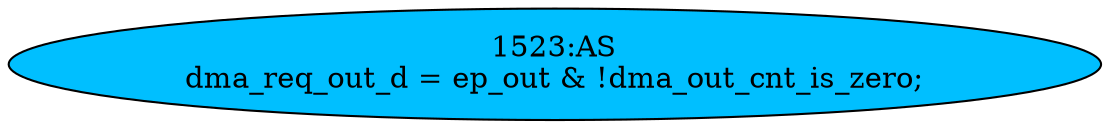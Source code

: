 strict digraph "" {
	node [label="\N"];
	"1523:AS"	 [ast="<pyverilog.vparser.ast.Assign object at 0x7f0a38f0d9d0>",
		def_var="['dma_req_out_d']",
		fillcolor=deepskyblue,
		label="1523:AS
dma_req_out_d = ep_out & !dma_out_cnt_is_zero;",
		statements="[]",
		style=filled,
		typ=Assign,
		use_var="['ep_out', 'dma_out_cnt_is_zero']"];
}

